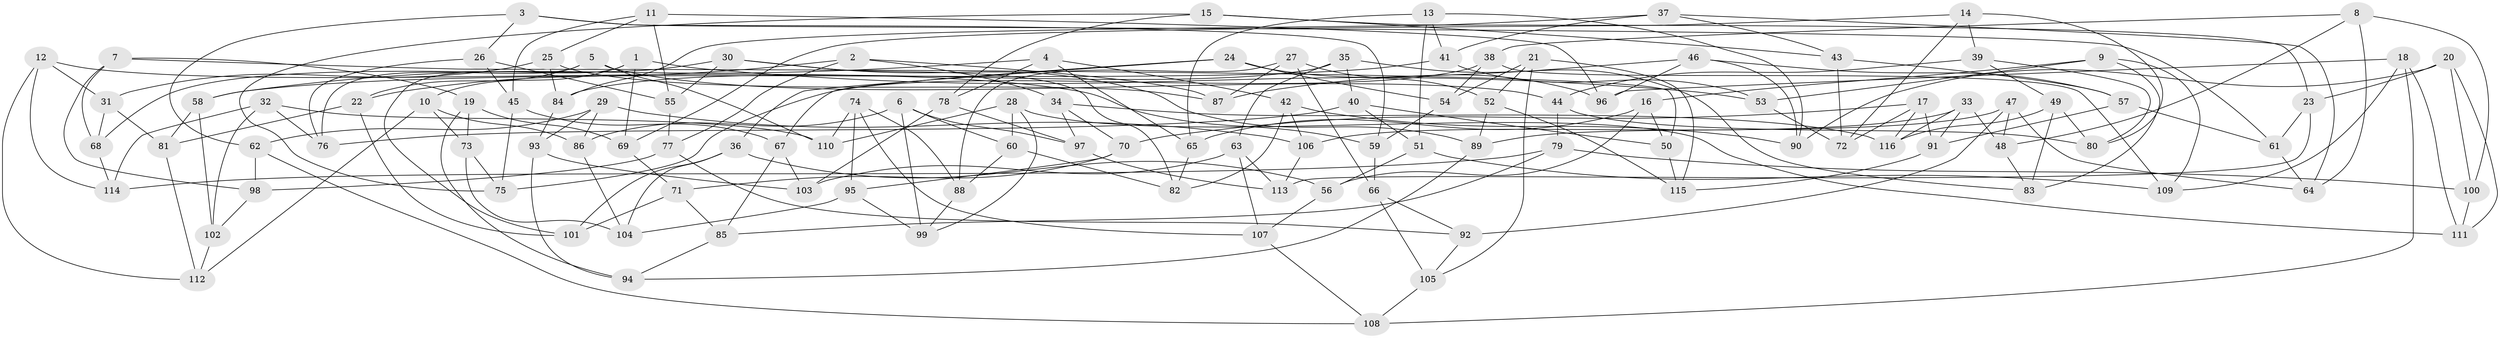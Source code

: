 // coarse degree distribution, {4: 0.4189189189189189, 6: 0.44594594594594594, 5: 0.12162162162162163, 3: 0.013513513513513514}
// Generated by graph-tools (version 1.1) at 2025/24/03/03/25 07:24:22]
// undirected, 116 vertices, 232 edges
graph export_dot {
graph [start="1"]
  node [color=gray90,style=filled];
  1;
  2;
  3;
  4;
  5;
  6;
  7;
  8;
  9;
  10;
  11;
  12;
  13;
  14;
  15;
  16;
  17;
  18;
  19;
  20;
  21;
  22;
  23;
  24;
  25;
  26;
  27;
  28;
  29;
  30;
  31;
  32;
  33;
  34;
  35;
  36;
  37;
  38;
  39;
  40;
  41;
  42;
  43;
  44;
  45;
  46;
  47;
  48;
  49;
  50;
  51;
  52;
  53;
  54;
  55;
  56;
  57;
  58;
  59;
  60;
  61;
  62;
  63;
  64;
  65;
  66;
  67;
  68;
  69;
  70;
  71;
  72;
  73;
  74;
  75;
  76;
  77;
  78;
  79;
  80;
  81;
  82;
  83;
  84;
  85;
  86;
  87;
  88;
  89;
  90;
  91;
  92;
  93;
  94;
  95;
  96;
  97;
  98;
  99;
  100;
  101;
  102;
  103;
  104;
  105;
  106;
  107;
  108;
  109;
  110;
  111;
  112;
  113;
  114;
  115;
  116;
  1 -- 53;
  1 -- 101;
  1 -- 10;
  1 -- 69;
  2 -- 77;
  2 -- 87;
  2 -- 22;
  2 -- 34;
  3 -- 62;
  3 -- 26;
  3 -- 61;
  3 -- 59;
  4 -- 58;
  4 -- 42;
  4 -- 65;
  4 -- 78;
  5 -- 76;
  5 -- 110;
  5 -- 22;
  5 -- 44;
  6 -- 60;
  6 -- 97;
  6 -- 86;
  6 -- 99;
  7 -- 68;
  7 -- 98;
  7 -- 50;
  7 -- 19;
  8 -- 48;
  8 -- 100;
  8 -- 64;
  8 -- 38;
  9 -- 16;
  9 -- 83;
  9 -- 53;
  9 -- 109;
  10 -- 112;
  10 -- 86;
  10 -- 73;
  11 -- 45;
  11 -- 96;
  11 -- 55;
  11 -- 25;
  12 -- 59;
  12 -- 31;
  12 -- 112;
  12 -- 114;
  13 -- 41;
  13 -- 51;
  13 -- 65;
  13 -- 90;
  14 -- 80;
  14 -- 39;
  14 -- 69;
  14 -- 72;
  15 -- 23;
  15 -- 75;
  15 -- 43;
  15 -- 78;
  16 -- 56;
  16 -- 65;
  16 -- 50;
  17 -- 91;
  17 -- 70;
  17 -- 72;
  17 -- 116;
  18 -- 111;
  18 -- 108;
  18 -- 96;
  18 -- 109;
  19 -- 69;
  19 -- 94;
  19 -- 73;
  20 -- 111;
  20 -- 90;
  20 -- 100;
  20 -- 23;
  21 -- 105;
  21 -- 52;
  21 -- 115;
  21 -- 54;
  22 -- 101;
  22 -- 81;
  23 -- 113;
  23 -- 61;
  24 -- 36;
  24 -- 54;
  24 -- 67;
  24 -- 96;
  25 -- 87;
  25 -- 84;
  25 -- 31;
  26 -- 55;
  26 -- 45;
  26 -- 76;
  27 -- 88;
  27 -- 87;
  27 -- 52;
  27 -- 66;
  28 -- 60;
  28 -- 111;
  28 -- 99;
  28 -- 110;
  29 -- 86;
  29 -- 62;
  29 -- 93;
  29 -- 106;
  30 -- 68;
  30 -- 55;
  30 -- 82;
  30 -- 89;
  31 -- 68;
  31 -- 81;
  32 -- 102;
  32 -- 110;
  32 -- 114;
  32 -- 76;
  33 -- 91;
  33 -- 116;
  33 -- 48;
  33 -- 106;
  34 -- 97;
  34 -- 116;
  34 -- 70;
  35 -- 40;
  35 -- 83;
  35 -- 63;
  35 -- 84;
  36 -- 101;
  36 -- 56;
  36 -- 104;
  37 -- 64;
  37 -- 43;
  37 -- 84;
  37 -- 41;
  38 -- 75;
  38 -- 54;
  38 -- 109;
  39 -- 80;
  39 -- 49;
  39 -- 44;
  40 -- 51;
  40 -- 50;
  40 -- 76;
  41 -- 58;
  41 -- 53;
  42 -- 106;
  42 -- 82;
  42 -- 90;
  43 -- 72;
  43 -- 57;
  44 -- 80;
  44 -- 79;
  45 -- 75;
  45 -- 67;
  46 -- 90;
  46 -- 87;
  46 -- 57;
  46 -- 96;
  47 -- 64;
  47 -- 48;
  47 -- 89;
  47 -- 92;
  48 -- 83;
  49 -- 80;
  49 -- 83;
  49 -- 116;
  50 -- 115;
  51 -- 56;
  51 -- 109;
  52 -- 115;
  52 -- 89;
  53 -- 72;
  54 -- 59;
  55 -- 77;
  56 -- 107;
  57 -- 61;
  57 -- 91;
  58 -- 102;
  58 -- 81;
  59 -- 66;
  60 -- 82;
  60 -- 88;
  61 -- 64;
  62 -- 108;
  62 -- 98;
  63 -- 107;
  63 -- 103;
  63 -- 113;
  65 -- 82;
  66 -- 92;
  66 -- 105;
  67 -- 85;
  67 -- 103;
  68 -- 114;
  69 -- 71;
  70 -- 95;
  70 -- 71;
  71 -- 85;
  71 -- 101;
  73 -- 104;
  73 -- 75;
  74 -- 88;
  74 -- 95;
  74 -- 110;
  74 -- 107;
  77 -- 98;
  77 -- 92;
  78 -- 103;
  78 -- 97;
  79 -- 100;
  79 -- 114;
  79 -- 85;
  81 -- 112;
  84 -- 93;
  85 -- 94;
  86 -- 104;
  88 -- 99;
  89 -- 94;
  91 -- 115;
  92 -- 105;
  93 -- 103;
  93 -- 94;
  95 -- 99;
  95 -- 104;
  97 -- 113;
  98 -- 102;
  100 -- 111;
  102 -- 112;
  105 -- 108;
  106 -- 113;
  107 -- 108;
}
